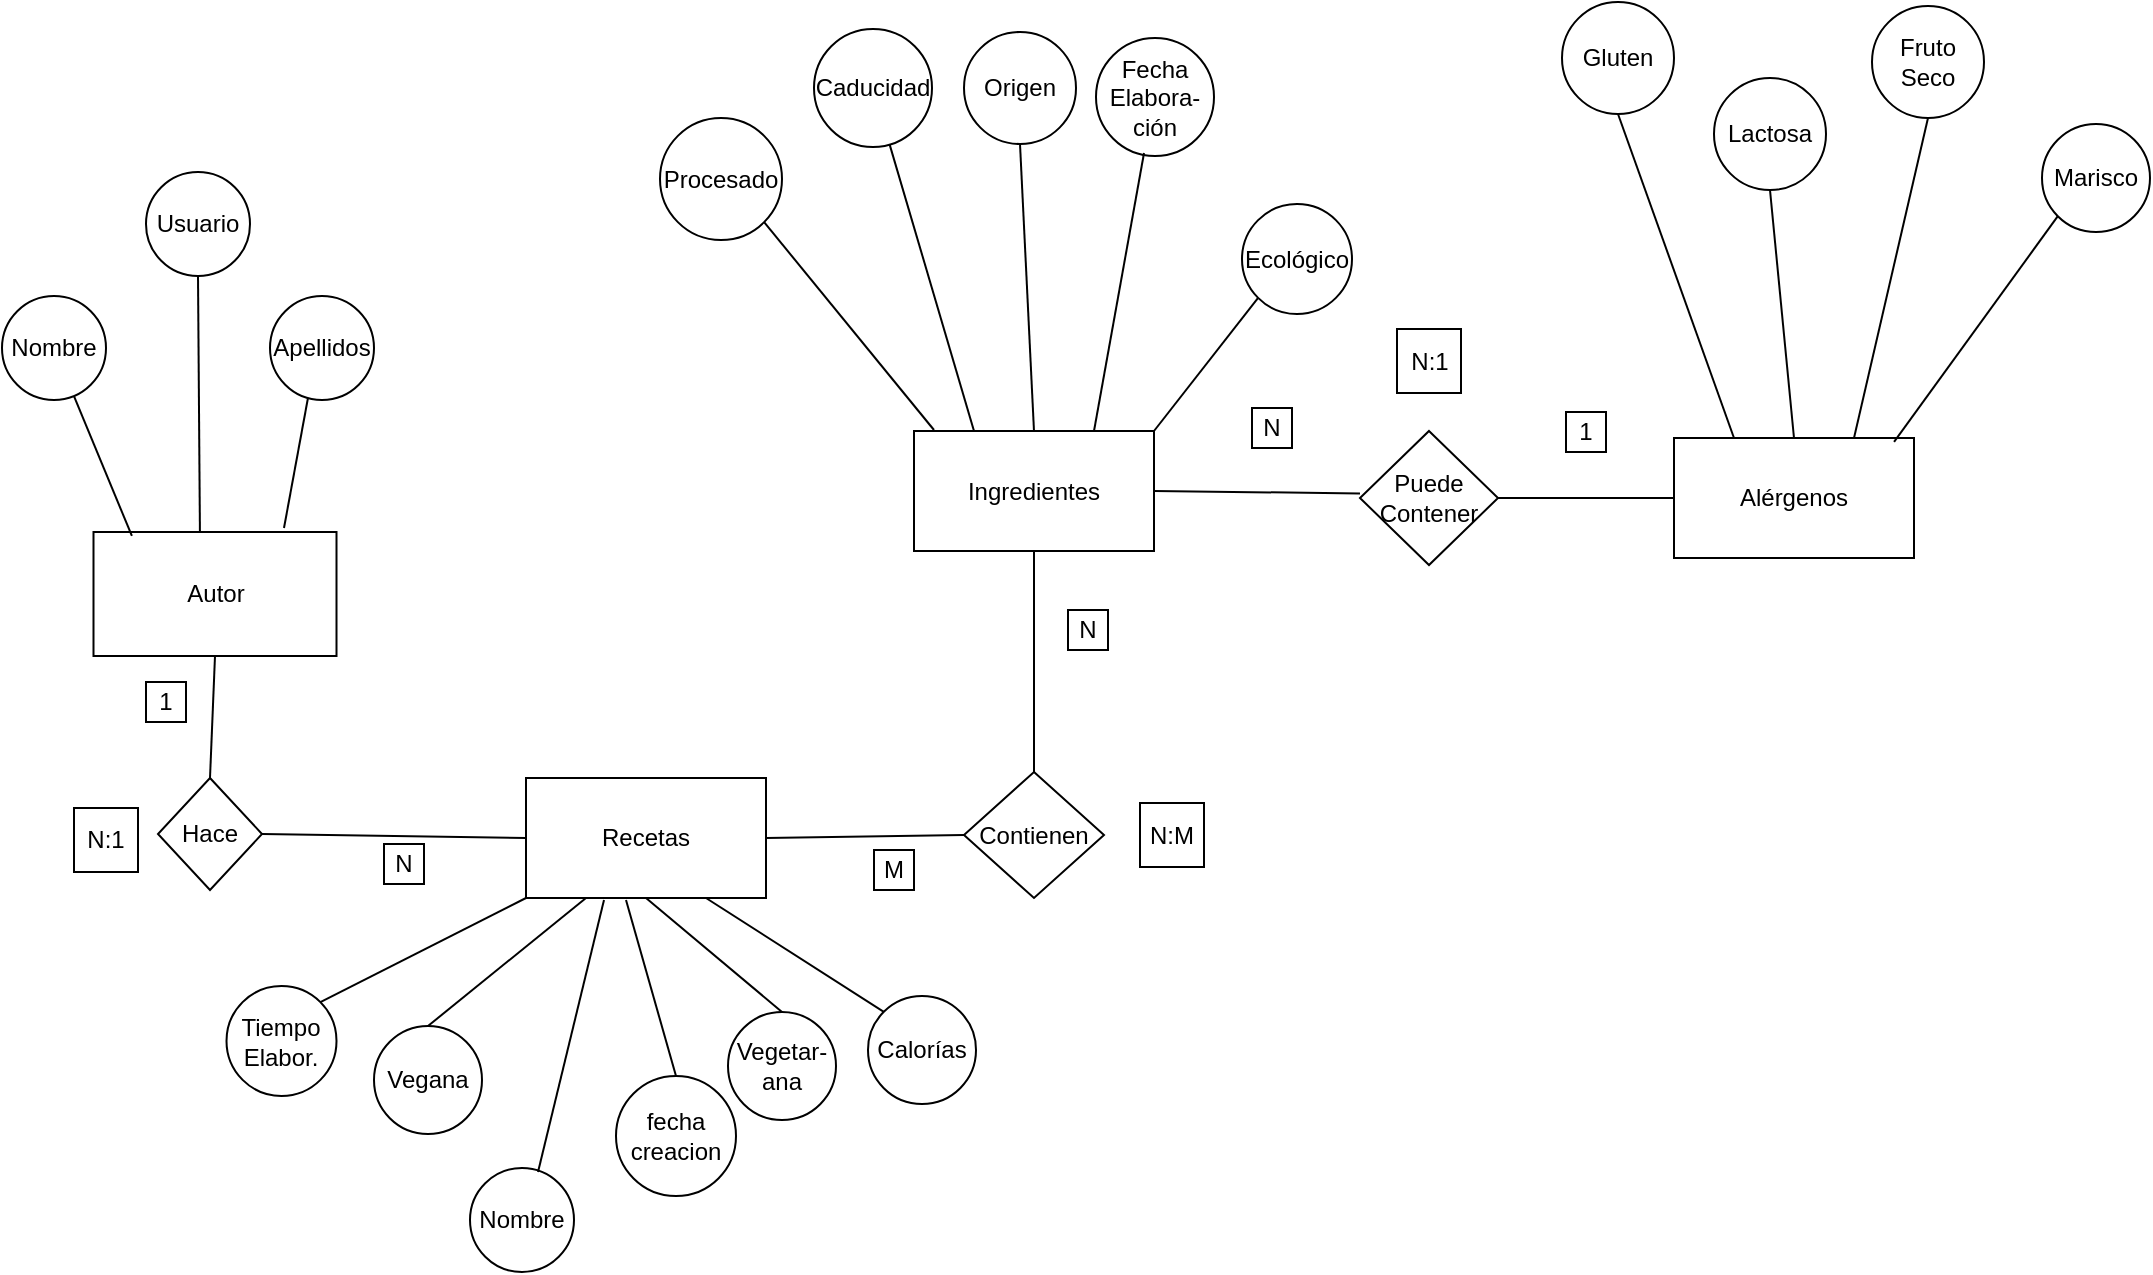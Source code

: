 <mxfile version="20.2.2" type="device"><diagram id="qgmFqCkY_xN_QDDIYgA3" name="Página-1"><mxGraphModel dx="1303" dy="1120" grid="0" gridSize="10" guides="1" tooltips="1" connect="1" arrows="1" fold="1" page="0" pageScale="1" pageWidth="827" pageHeight="1169" math="0" shadow="0"><root><mxCell id="0"/><mxCell id="1" parent="0"/><mxCell id="_3YW92WhM8cI1hBST5qq-1" value="Autor" style="rounded=0;whiteSpace=wrap;html=1;" parent="1" vertex="1"><mxGeometry x="-391.25" y="258" width="121.5" height="62" as="geometry"/></mxCell><mxCell id="_3YW92WhM8cI1hBST5qq-2" value="Recetas" style="rounded=0;whiteSpace=wrap;html=1;" parent="1" vertex="1"><mxGeometry x="-175" y="381" width="120" height="60" as="geometry"/></mxCell><mxCell id="_3YW92WhM8cI1hBST5qq-3" value="Ingredientes" style="rounded=0;whiteSpace=wrap;html=1;" parent="1" vertex="1"><mxGeometry x="19" y="207.5" width="120" height="60" as="geometry"/></mxCell><mxCell id="_3YW92WhM8cI1hBST5qq-5" value="Hace" style="rhombus;whiteSpace=wrap;html=1;" parent="1" vertex="1"><mxGeometry x="-359" y="381" width="52" height="56" as="geometry"/></mxCell><mxCell id="_3YW92WhM8cI1hBST5qq-6" value="Contienen" style="rhombus;whiteSpace=wrap;html=1;" parent="1" vertex="1"><mxGeometry x="44" y="378" width="70" height="63" as="geometry"/></mxCell><mxCell id="_3YW92WhM8cI1hBST5qq-7" value="Nombre" style="ellipse;whiteSpace=wrap;html=1;aspect=fixed;" parent="1" vertex="1"><mxGeometry x="-437" y="140" width="52" height="52" as="geometry"/></mxCell><mxCell id="_3YW92WhM8cI1hBST5qq-8" value="Apellidos" style="ellipse;whiteSpace=wrap;html=1;aspect=fixed;" parent="1" vertex="1"><mxGeometry x="-303" y="140" width="52" height="52" as="geometry"/></mxCell><mxCell id="_3YW92WhM8cI1hBST5qq-19" value="" style="endArrow=none;html=1;rounded=0;entryX=0;entryY=0.5;entryDx=0;entryDy=0;exitX=1;exitY=0.5;exitDx=0;exitDy=0;" parent="1" source="_3YW92WhM8cI1hBST5qq-5" target="_3YW92WhM8cI1hBST5qq-2" edge="1"><mxGeometry width="50" height="50" relative="1" as="geometry"><mxPoint x="-184" y="521" as="sourcePoint"/><mxPoint x="-98" y="482" as="targetPoint"/></mxGeometry></mxCell><mxCell id="_3YW92WhM8cI1hBST5qq-22" value="" style="endArrow=none;html=1;rounded=0;entryX=0.5;entryY=1;entryDx=0;entryDy=0;exitX=0.5;exitY=0;exitDx=0;exitDy=0;" parent="1" source="_3YW92WhM8cI1hBST5qq-5" target="_3YW92WhM8cI1hBST5qq-1" edge="1"><mxGeometry width="50" height="50" relative="1" as="geometry"><mxPoint x="-239" y="532" as="sourcePoint"/><mxPoint x="-189" y="482" as="targetPoint"/></mxGeometry></mxCell><mxCell id="_3YW92WhM8cI1hBST5qq-23" value="" style="endArrow=none;html=1;rounded=0;entryX=1;entryY=0.5;entryDx=0;entryDy=0;exitX=0;exitY=0.5;exitDx=0;exitDy=0;" parent="1" source="_3YW92WhM8cI1hBST5qq-6" target="_3YW92WhM8cI1hBST5qq-2" edge="1"><mxGeometry width="50" height="50" relative="1" as="geometry"><mxPoint x="-151" y="532" as="sourcePoint"/><mxPoint x="-101" y="482" as="targetPoint"/></mxGeometry></mxCell><mxCell id="_3YW92WhM8cI1hBST5qq-24" value="" style="endArrow=none;html=1;rounded=0;entryX=0.5;entryY=1;entryDx=0;entryDy=0;exitX=0.5;exitY=0;exitDx=0;exitDy=0;" parent="1" source="_3YW92WhM8cI1hBST5qq-6" target="_3YW92WhM8cI1hBST5qq-3" edge="1"><mxGeometry width="50" height="50" relative="1" as="geometry"><mxPoint x="30" y="532" as="sourcePoint"/><mxPoint x="80" y="482" as="targetPoint"/></mxGeometry></mxCell><mxCell id="_3YW92WhM8cI1hBST5qq-25" value="" style="endArrow=none;html=1;rounded=0;entryX=0.158;entryY=0.032;entryDx=0;entryDy=0;entryPerimeter=0;exitX=0.692;exitY=0.962;exitDx=0;exitDy=0;exitPerimeter=0;" parent="1" source="_3YW92WhM8cI1hBST5qq-7" target="_3YW92WhM8cI1hBST5qq-1" edge="1"><mxGeometry width="50" height="50" relative="1" as="geometry"><mxPoint x="-427" y="156" as="sourcePoint"/><mxPoint x="-278" y="482" as="targetPoint"/></mxGeometry></mxCell><mxCell id="_3YW92WhM8cI1hBST5qq-26" value="" style="endArrow=none;html=1;rounded=0;exitX=0.365;exitY=0.981;exitDx=0;exitDy=0;exitPerimeter=0;" parent="1" source="_3YW92WhM8cI1hBST5qq-8" edge="1"><mxGeometry width="50" height="50" relative="1" as="geometry"><mxPoint x="-328" y="532" as="sourcePoint"/><mxPoint x="-296" y="256" as="targetPoint"/></mxGeometry></mxCell><mxCell id="_3YW92WhM8cI1hBST5qq-30" value="Vegana" style="ellipse;whiteSpace=wrap;html=1;aspect=fixed;" parent="1" vertex="1"><mxGeometry x="-251" y="505" width="54" height="54" as="geometry"/></mxCell><mxCell id="_3YW92WhM8cI1hBST5qq-31" value="Vegetar-&lt;br&gt;ana" style="ellipse;whiteSpace=wrap;html=1;aspect=fixed;" parent="1" vertex="1"><mxGeometry x="-74" y="498" width="54" height="54" as="geometry"/></mxCell><mxCell id="_3YW92WhM8cI1hBST5qq-32" value="Calorías" style="ellipse;whiteSpace=wrap;html=1;aspect=fixed;" parent="1" vertex="1"><mxGeometry x="-4" y="490" width="54" height="54" as="geometry"/></mxCell><mxCell id="_3YW92WhM8cI1hBST5qq-33" value="Tiempo&lt;br&gt;Elabor." style="ellipse;whiteSpace=wrap;html=1;aspect=fixed;" parent="1" vertex="1"><mxGeometry x="-324.75" y="485" width="55" height="55" as="geometry"/></mxCell><mxCell id="_3YW92WhM8cI1hBST5qq-34" value="" style="endArrow=none;html=1;rounded=0;entryX=0;entryY=1;entryDx=0;entryDy=0;exitX=1;exitY=0;exitDx=0;exitDy=0;" parent="1" source="_3YW92WhM8cI1hBST5qq-33" target="_3YW92WhM8cI1hBST5qq-2" edge="1"><mxGeometry width="50" height="50" relative="1" as="geometry"><mxPoint x="-17" y="531" as="sourcePoint"/><mxPoint x="33" y="481" as="targetPoint"/></mxGeometry></mxCell><mxCell id="_3YW92WhM8cI1hBST5qq-35" value="" style="endArrow=none;html=1;rounded=0;entryX=0.25;entryY=1;entryDx=0;entryDy=0;exitX=0.5;exitY=0;exitDx=0;exitDy=0;" parent="1" source="_3YW92WhM8cI1hBST5qq-30" target="_3YW92WhM8cI1hBST5qq-2" edge="1"><mxGeometry width="50" height="50" relative="1" as="geometry"><mxPoint x="-17" y="531" as="sourcePoint"/><mxPoint x="33" y="481" as="targetPoint"/></mxGeometry></mxCell><mxCell id="_3YW92WhM8cI1hBST5qq-36" value="" style="endArrow=none;html=1;rounded=0;entryX=0.5;entryY=1;entryDx=0;entryDy=0;exitX=0.5;exitY=0;exitDx=0;exitDy=0;" parent="1" source="_3YW92WhM8cI1hBST5qq-31" target="_3YW92WhM8cI1hBST5qq-2" edge="1"><mxGeometry width="50" height="50" relative="1" as="geometry"><mxPoint x="-17" y="531" as="sourcePoint"/><mxPoint x="33" y="481" as="targetPoint"/></mxGeometry></mxCell><mxCell id="_3YW92WhM8cI1hBST5qq-37" value="" style="endArrow=none;html=1;rounded=0;entryX=0.75;entryY=1;entryDx=0;entryDy=0;exitX=0;exitY=0;exitDx=0;exitDy=0;" parent="1" source="_3YW92WhM8cI1hBST5qq-32" target="_3YW92WhM8cI1hBST5qq-2" edge="1"><mxGeometry width="50" height="50" relative="1" as="geometry"><mxPoint x="-17" y="531" as="sourcePoint"/><mxPoint x="33" y="481" as="targetPoint"/></mxGeometry></mxCell><mxCell id="_3YW92WhM8cI1hBST5qq-40" value="Origen" style="ellipse;whiteSpace=wrap;html=1;aspect=fixed;" parent="1" vertex="1"><mxGeometry x="44" y="8" width="56" height="56" as="geometry"/></mxCell><mxCell id="_3YW92WhM8cI1hBST5qq-41" value="" style="endArrow=none;html=1;rounded=0;entryX=0.5;entryY=1;entryDx=0;entryDy=0;exitX=0.5;exitY=0;exitDx=0;exitDy=0;" parent="1" source="_3YW92WhM8cI1hBST5qq-3" target="_3YW92WhM8cI1hBST5qq-40" edge="1"><mxGeometry width="50" height="50" relative="1" as="geometry"><mxPoint x="-17" y="531" as="sourcePoint"/><mxPoint x="33" y="481" as="targetPoint"/></mxGeometry></mxCell><mxCell id="_3YW92WhM8cI1hBST5qq-50" value="Caducidad" style="ellipse;whiteSpace=wrap;html=1;aspect=fixed;" parent="1" vertex="1"><mxGeometry x="-31" y="6.5" width="59" height="59" as="geometry"/></mxCell><mxCell id="_3YW92WhM8cI1hBST5qq-51" value="Fecha&lt;br&gt;Elabora-&lt;br&gt;ción" style="ellipse;whiteSpace=wrap;html=1;aspect=fixed;" parent="1" vertex="1"><mxGeometry x="110" y="11" width="59" height="59" as="geometry"/></mxCell><mxCell id="_3YW92WhM8cI1hBST5qq-52" value="" style="endArrow=none;html=1;rounded=0;entryX=0.407;entryY=0.975;entryDx=0;entryDy=0;entryPerimeter=0;exitX=0.75;exitY=0;exitDx=0;exitDy=0;" parent="1" source="_3YW92WhM8cI1hBST5qq-3" target="_3YW92WhM8cI1hBST5qq-51" edge="1"><mxGeometry width="50" height="50" relative="1" as="geometry"><mxPoint x="-17" y="416" as="sourcePoint"/><mxPoint x="33" y="366" as="targetPoint"/></mxGeometry></mxCell><mxCell id="_3YW92WhM8cI1hBST5qq-53" value="" style="endArrow=none;html=1;rounded=0;exitX=0.25;exitY=0;exitDx=0;exitDy=0;" parent="1" source="_3YW92WhM8cI1hBST5qq-3" target="_3YW92WhM8cI1hBST5qq-50" edge="1"><mxGeometry width="50" height="50" relative="1" as="geometry"><mxPoint x="-17" y="416" as="sourcePoint"/><mxPoint x="33" y="366" as="targetPoint"/></mxGeometry></mxCell><mxCell id="_3YW92WhM8cI1hBST5qq-54" value="N:1" style="whiteSpace=wrap;html=1;aspect=fixed;" parent="1" vertex="1"><mxGeometry x="-401" y="396" width="32" height="32" as="geometry"/></mxCell><mxCell id="_3YW92WhM8cI1hBST5qq-56" value="N:M" style="whiteSpace=wrap;html=1;aspect=fixed;" parent="1" vertex="1"><mxGeometry x="132" y="393.5" width="32" height="32" as="geometry"/></mxCell><mxCell id="_3YW92WhM8cI1hBST5qq-58" value="N" style="whiteSpace=wrap;html=1;aspect=fixed;" parent="1" vertex="1"><mxGeometry x="96" y="297" width="20" height="20" as="geometry"/></mxCell><mxCell id="_3YW92WhM8cI1hBST5qq-59" value="M" style="whiteSpace=wrap;html=1;aspect=fixed;" parent="1" vertex="1"><mxGeometry x="-1" y="417" width="20" height="20" as="geometry"/></mxCell><mxCell id="_3YW92WhM8cI1hBST5qq-62" value="N" style="whiteSpace=wrap;html=1;aspect=fixed;" parent="1" vertex="1"><mxGeometry x="-246" y="414" width="20" height="20" as="geometry"/></mxCell><mxCell id="_3YW92WhM8cI1hBST5qq-63" value="1" style="whiteSpace=wrap;html=1;aspect=fixed;" parent="1" vertex="1"><mxGeometry x="-365" y="333" width="20" height="20" as="geometry"/></mxCell><mxCell id="_3YW92WhM8cI1hBST5qq-64" value="Alérgenos" style="rounded=0;whiteSpace=wrap;html=1;" parent="1" vertex="1"><mxGeometry x="399" y="211" width="120" height="60" as="geometry"/></mxCell><mxCell id="_3YW92WhM8cI1hBST5qq-65" value="Puede&lt;br&gt;Contener" style="rhombus;whiteSpace=wrap;html=1;" parent="1" vertex="1"><mxGeometry x="242" y="207.5" width="69" height="67" as="geometry"/></mxCell><mxCell id="_3YW92WhM8cI1hBST5qq-66" value="" style="endArrow=none;html=1;rounded=0;entryX=1;entryY=0.5;entryDx=0;entryDy=0;exitX=0;exitY=0.466;exitDx=0;exitDy=0;exitPerimeter=0;" parent="1" source="_3YW92WhM8cI1hBST5qq-65" target="_3YW92WhM8cI1hBST5qq-3" edge="1"><mxGeometry width="50" height="50" relative="1" as="geometry"><mxPoint x="-16" y="409" as="sourcePoint"/><mxPoint x="34" y="359" as="targetPoint"/></mxGeometry></mxCell><mxCell id="_3YW92WhM8cI1hBST5qq-67" value="" style="endArrow=none;html=1;rounded=0;entryX=1;entryY=0.5;entryDx=0;entryDy=0;exitX=0;exitY=0.5;exitDx=0;exitDy=0;" parent="1" source="_3YW92WhM8cI1hBST5qq-64" target="_3YW92WhM8cI1hBST5qq-65" edge="1"><mxGeometry width="50" height="50" relative="1" as="geometry"><mxPoint x="-16" y="409" as="sourcePoint"/><mxPoint x="34" y="359" as="targetPoint"/></mxGeometry></mxCell><mxCell id="_3YW92WhM8cI1hBST5qq-68" value="Gluten" style="ellipse;whiteSpace=wrap;html=1;aspect=fixed;" parent="1" vertex="1"><mxGeometry x="343" y="-7" width="56" height="56" as="geometry"/></mxCell><mxCell id="_3YW92WhM8cI1hBST5qq-69" value="Lactosa" style="ellipse;whiteSpace=wrap;html=1;aspect=fixed;" parent="1" vertex="1"><mxGeometry x="419" y="31" width="56" height="56" as="geometry"/></mxCell><mxCell id="_3YW92WhM8cI1hBST5qq-70" value="Fruto&lt;br&gt;Seco" style="ellipse;whiteSpace=wrap;html=1;aspect=fixed;" parent="1" vertex="1"><mxGeometry x="498" y="-5" width="56" height="56" as="geometry"/></mxCell><mxCell id="_3YW92WhM8cI1hBST5qq-71" value="Ecológico" style="ellipse;whiteSpace=wrap;html=1;aspect=fixed;" parent="1" vertex="1"><mxGeometry x="183" y="94" width="55" height="55" as="geometry"/></mxCell><mxCell id="_3YW92WhM8cI1hBST5qq-72" value="Procesado" style="ellipse;whiteSpace=wrap;html=1;aspect=fixed;" parent="1" vertex="1"><mxGeometry x="-108" y="51" width="61" height="61" as="geometry"/></mxCell><mxCell id="_3YW92WhM8cI1hBST5qq-73" value="" style="endArrow=none;html=1;rounded=0;entryX=1;entryY=1;entryDx=0;entryDy=0;" parent="1" target="_3YW92WhM8cI1hBST5qq-72" edge="1"><mxGeometry width="50" height="50" relative="1" as="geometry"><mxPoint x="29" y="207" as="sourcePoint"/><mxPoint x="-63" y="173" as="targetPoint"/></mxGeometry></mxCell><mxCell id="_3YW92WhM8cI1hBST5qq-74" value="" style="endArrow=none;html=1;rounded=0;entryX=0;entryY=1;entryDx=0;entryDy=0;exitX=1;exitY=0;exitDx=0;exitDy=0;" parent="1" source="_3YW92WhM8cI1hBST5qq-3" target="_3YW92WhM8cI1hBST5qq-71" edge="1"><mxGeometry width="50" height="50" relative="1" as="geometry"><mxPoint x="-16" y="402" as="sourcePoint"/><mxPoint x="34" y="352" as="targetPoint"/></mxGeometry></mxCell><mxCell id="_3YW92WhM8cI1hBST5qq-75" value="" style="endArrow=none;html=1;rounded=0;entryX=0.25;entryY=0;entryDx=0;entryDy=0;exitX=0.5;exitY=1;exitDx=0;exitDy=0;" parent="1" source="_3YW92WhM8cI1hBST5qq-68" target="_3YW92WhM8cI1hBST5qq-64" edge="1"><mxGeometry width="50" height="50" relative="1" as="geometry"><mxPoint x="-16" y="402" as="sourcePoint"/><mxPoint x="34" y="352" as="targetPoint"/></mxGeometry></mxCell><mxCell id="_3YW92WhM8cI1hBST5qq-76" value="" style="endArrow=none;html=1;rounded=0;entryX=0.5;entryY=1;entryDx=0;entryDy=0;exitX=0.5;exitY=0;exitDx=0;exitDy=0;" parent="1" source="_3YW92WhM8cI1hBST5qq-64" target="_3YW92WhM8cI1hBST5qq-69" edge="1"><mxGeometry width="50" height="50" relative="1" as="geometry"><mxPoint x="-16" y="402" as="sourcePoint"/><mxPoint x="34" y="352" as="targetPoint"/></mxGeometry></mxCell><mxCell id="_3YW92WhM8cI1hBST5qq-77" value="" style="endArrow=none;html=1;rounded=0;entryX=0.5;entryY=1;entryDx=0;entryDy=0;exitX=0.75;exitY=0;exitDx=0;exitDy=0;" parent="1" source="_3YW92WhM8cI1hBST5qq-64" target="_3YW92WhM8cI1hBST5qq-70" edge="1"><mxGeometry width="50" height="50" relative="1" as="geometry"><mxPoint x="-16" y="402" as="sourcePoint"/><mxPoint x="34" y="352" as="targetPoint"/></mxGeometry></mxCell><mxCell id="_3YW92WhM8cI1hBST5qq-79" value="Marisco" style="ellipse;whiteSpace=wrap;html=1;aspect=fixed;" parent="1" vertex="1"><mxGeometry x="583" y="54" width="54" height="54" as="geometry"/></mxCell><mxCell id="_3YW92WhM8cI1hBST5qq-80" value="" style="endArrow=none;html=1;rounded=0;entryX=0;entryY=1;entryDx=0;entryDy=0;exitX=0.917;exitY=0.033;exitDx=0;exitDy=0;exitPerimeter=0;" parent="1" source="_3YW92WhM8cI1hBST5qq-64" target="_3YW92WhM8cI1hBST5qq-79" edge="1"><mxGeometry width="50" height="50" relative="1" as="geometry"><mxPoint x="-16" y="402" as="sourcePoint"/><mxPoint x="34" y="352" as="targetPoint"/></mxGeometry></mxCell><mxCell id="_3YW92WhM8cI1hBST5qq-81" value="1" style="whiteSpace=wrap;html=1;aspect=fixed;" parent="1" vertex="1"><mxGeometry x="345" y="198" width="20" height="20" as="geometry"/></mxCell><mxCell id="_3YW92WhM8cI1hBST5qq-82" value="N" style="whiteSpace=wrap;html=1;aspect=fixed;" parent="1" vertex="1"><mxGeometry x="188" y="196" width="20" height="20" as="geometry"/></mxCell><mxCell id="_3YW92WhM8cI1hBST5qq-83" value="N:1" style="whiteSpace=wrap;html=1;aspect=fixed;" parent="1" vertex="1"><mxGeometry x="260.5" y="156.5" width="32" height="32" as="geometry"/></mxCell><mxCell id="otmBoqWrgFWsGSHWwKRX-1" value="fecha&lt;br&gt;creacion" style="ellipse;whiteSpace=wrap;html=1;aspect=fixed;" vertex="1" parent="1"><mxGeometry x="-130" y="530" width="60" height="60" as="geometry"/></mxCell><mxCell id="otmBoqWrgFWsGSHWwKRX-3" value="" style="endArrow=none;html=1;rounded=0;exitX=0.5;exitY=0;exitDx=0;exitDy=0;" edge="1" parent="1" source="otmBoqWrgFWsGSHWwKRX-1"><mxGeometry width="50" height="50" relative="1" as="geometry"><mxPoint x="34" y="454" as="sourcePoint"/><mxPoint x="-125" y="442" as="targetPoint"/></mxGeometry></mxCell><mxCell id="otmBoqWrgFWsGSHWwKRX-6" value="Usuario" style="ellipse;whiteSpace=wrap;html=1;aspect=fixed;" vertex="1" parent="1"><mxGeometry x="-365" y="78" width="52" height="52" as="geometry"/></mxCell><mxCell id="otmBoqWrgFWsGSHWwKRX-7" value="" style="endArrow=none;html=1;rounded=0;entryX=0.5;entryY=1;entryDx=0;entryDy=0;exitX=0.438;exitY=0;exitDx=0;exitDy=0;exitPerimeter=0;" edge="1" parent="1" source="_3YW92WhM8cI1hBST5qq-1" target="otmBoqWrgFWsGSHWwKRX-6"><mxGeometry width="50" height="50" relative="1" as="geometry"><mxPoint x="96" y="372" as="sourcePoint"/><mxPoint x="146" y="322" as="targetPoint"/></mxGeometry></mxCell><mxCell id="otmBoqWrgFWsGSHWwKRX-8" value="Nombre" style="ellipse;whiteSpace=wrap;html=1;aspect=fixed;" vertex="1" parent="1"><mxGeometry x="-203" y="576" width="52" height="52" as="geometry"/></mxCell><mxCell id="otmBoqWrgFWsGSHWwKRX-9" value="" style="endArrow=none;html=1;rounded=0;entryX=0.325;entryY=1.017;entryDx=0;entryDy=0;entryPerimeter=0;exitX=0.654;exitY=0.038;exitDx=0;exitDy=0;exitPerimeter=0;" edge="1" parent="1" source="otmBoqWrgFWsGSHWwKRX-8" target="_3YW92WhM8cI1hBST5qq-2"><mxGeometry width="50" height="50" relative="1" as="geometry"><mxPoint x="-110" y="351" as="sourcePoint"/><mxPoint x="-60" y="301" as="targetPoint"/></mxGeometry></mxCell></root></mxGraphModel></diagram></mxfile>